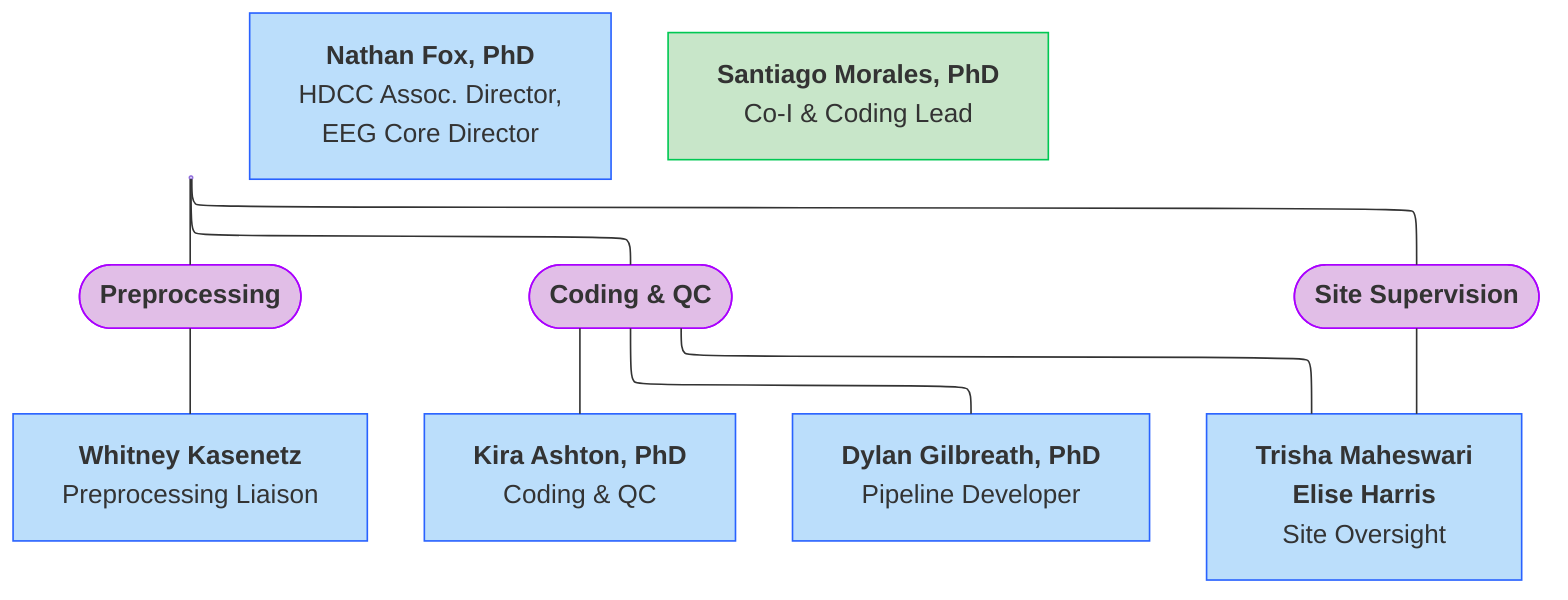 ---
config:
  layout: elk
---
flowchart TB
    n16["<b>Nathan Fox, PhD</b><br>Associate Dir, EEG Data Core"] --- n17(["<b>Preprocessing</b>"]) & n19(["<b>Coding &amp; QC</b>"]) & n29(["<b>Site Supervision</b>"])
    n17 --- n18["<b>Whitney Kasenetz</b><br>Preprocessing Liaison"]
    n19 --- n27["<b>Kira Ashton, PhD</b><br>Coding &amp; QC"] & n28["<b>Dylan Gilbreath, PhD</b><br>Pipeline Developer"] & n30["<b>Trisha Maheswari</b><br><b>Elise Harris</b><br>Site Oversight"]
    n29 --- n30
    n32@{ label: "<b>Nathan Fox, PhD</b><br><span style=\"color:\">HDCC Assoc. Director,<br>EEG Core Director</span>" }
    n33["<b>Santiago Morales, PhD</b><br>Co-I &amp; Coding Lead"]
    n16@{ shape: anchor}
    n32@{ shape: rect}
    n33@{ shape: rect}
    style n16 fill:#BBDEFB,stroke:#2962FF
    style n17 fill:#E1BEE7,stroke:#AA00FF
    style n19 fill:#E1BEE7,stroke:#AA00FF
    style n29 fill:#E1BEE7,stroke:#AA00FF
    style n18 fill:#BBDEFB,stroke:#2962FF
    style n27 fill:#BBDEFB,stroke:#2962FF
    style n28 fill:#BBDEFB,stroke:#2962FF
    style n30 fill:#BBDEFB,stroke:#2962FF
    style n32 fill:#BBDEFB,stroke:#2962FF
    style n33 fill:#C8E6C9,stroke:#00C853